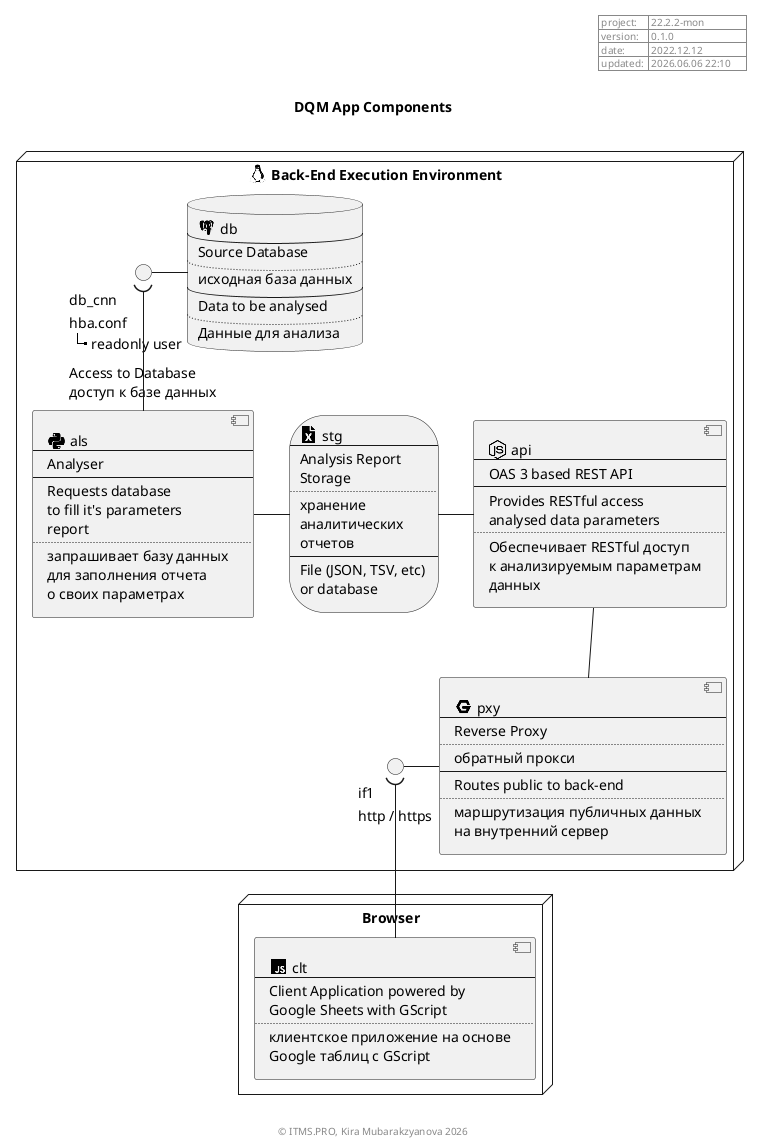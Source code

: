 @startuml
'https://plantuml.com/deployment-diagram

<style>
header {
  HorizontalAlignment right
}
</style>

!include <tupadr3/common>
!include <tupadr3/devicons/linux>
!include <tupadr3/devicons/ubuntu>
!include <tupadr3/devicons/windows>
!include <tupadr3/devicons/android>
!include <tupadr3/devicons/apple>

!include <cloudinsight/nginx>

!include <tupadr3/devicons/terminal>
!include <tupadr3/devicons/terminal_badge>
!include <tupadr3/font-awesome-5/js>
!include <tupadr3/font-awesome-5/js_square>
!include <cloudinsight/nodejs>
!include <cloudinsight/java>
!include <cloudinsight/python>

!include <tupadr3/font-awesome/database>
!include <cloudinsight/redis>
!include <cloudinsight/mongodb>
!include <cloudinsight/postgresql>

!include <tupadr3/font-awesome-5/file_excel>
!include <tupadr3/font-awesome/cloud>

header

  | project:  | 22.2.2-mon                |
  | version:  | 0.1.0                     |
  | date:     | 2022.12.12                |
  | updated:  | %date("yyyy.MM.dd HH:mm") |

end header

footer

  © ITMS.PRO, Kira Mubarakzyanova %date("yyyy")
end footer

title DQM App Components\n

node "<$linux*.4> Back-End Execution Environment" as ee {

  database db [
    <$postgresql*.4> db
    --
    Source Database
    ..
    исходная база данных
    --
    Data to be analysed
    ..
    Данные для анализа
  ]
  
  interface db_cnn [
    db_cnn
    --
    hba.conf
    |_ readonly user
    --
    Access to Database
    доступ к базе данных
  ]
  
  component api [
    <$nodejs*.4> api
    --
    OAS 3 based REST API
    --
    Provides RESTful access
    analysed data parameters
    ..
    Обеспечивает RESTful доступ
    к анализируемым параметрам
    данных
  ]
  
  component als [
    <$python*.4> als
    --
    Analyser
    --
    Requests database
    to fill it's parameters
    report
    ..
    запрашивает базу данных
    для заполнения отчета
    о своих параметрах
  ]
  
  storage stg [
    <$file_excel*.4> stg
    --
    Analysis Report
    Storage
    ..
    хранение
    аналитических
    отчетов
    --
    File (JSON, TSV, etc) 
    or database
  ]
  
  component pxy [
    <$nginx*.4> pxy
    --
    Reverse Proxy
    ..
    обратный прокси
    --
    Routes public to back-end
    ..
    маршрутизация публичных данных
    на внутренний сервер
  ]
  
  interface if1 [
    if1
    --
    http / https
  ]

}

node "Browser" as bwr {

  component clt [
    <$js*.4> clt
    --
    Client Application powered by
    Google Sheets with GScript
    ..
    клиентское приложение на основе
    Google таблиц с GScript
  ]
  
}

db_cnn - db
db_cnn )-- als
als - stg
stg - api
api -- pxy
pxy -l- if1
if1 )-- clt


@enduml
